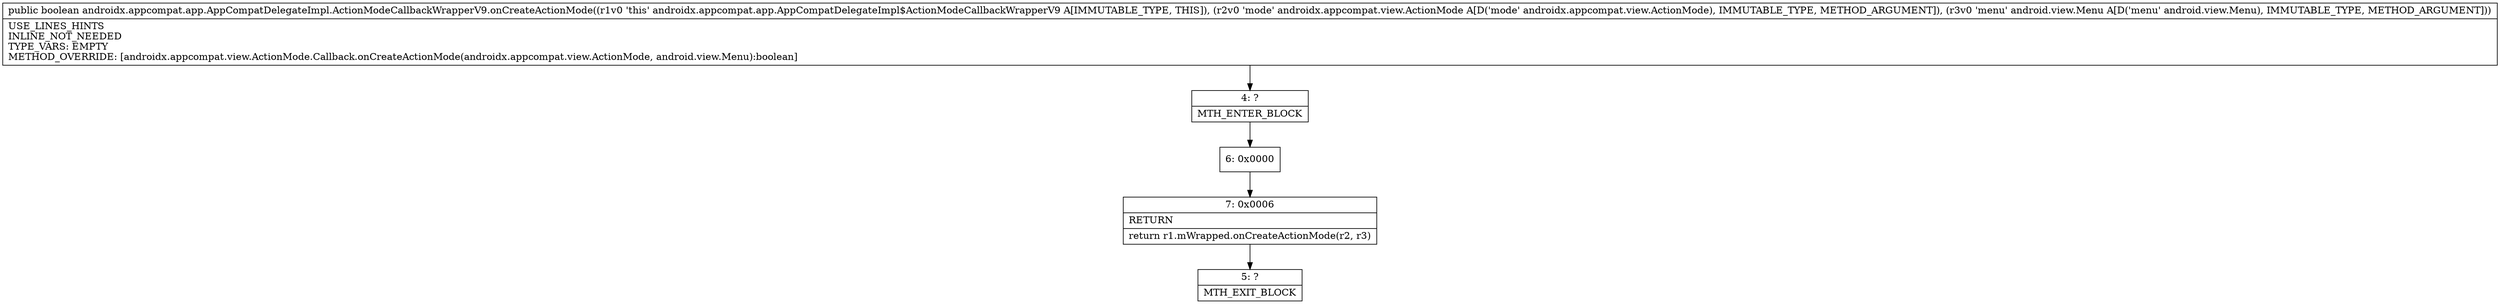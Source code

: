digraph "CFG forandroidx.appcompat.app.AppCompatDelegateImpl.ActionModeCallbackWrapperV9.onCreateActionMode(Landroidx\/appcompat\/view\/ActionMode;Landroid\/view\/Menu;)Z" {
Node_4 [shape=record,label="{4\:\ ?|MTH_ENTER_BLOCK\l}"];
Node_6 [shape=record,label="{6\:\ 0x0000}"];
Node_7 [shape=record,label="{7\:\ 0x0006|RETURN\l|return r1.mWrapped.onCreateActionMode(r2, r3)\l}"];
Node_5 [shape=record,label="{5\:\ ?|MTH_EXIT_BLOCK\l}"];
MethodNode[shape=record,label="{public boolean androidx.appcompat.app.AppCompatDelegateImpl.ActionModeCallbackWrapperV9.onCreateActionMode((r1v0 'this' androidx.appcompat.app.AppCompatDelegateImpl$ActionModeCallbackWrapperV9 A[IMMUTABLE_TYPE, THIS]), (r2v0 'mode' androidx.appcompat.view.ActionMode A[D('mode' androidx.appcompat.view.ActionMode), IMMUTABLE_TYPE, METHOD_ARGUMENT]), (r3v0 'menu' android.view.Menu A[D('menu' android.view.Menu), IMMUTABLE_TYPE, METHOD_ARGUMENT]))  | USE_LINES_HINTS\lINLINE_NOT_NEEDED\lTYPE_VARS: EMPTY\lMETHOD_OVERRIDE: [androidx.appcompat.view.ActionMode.Callback.onCreateActionMode(androidx.appcompat.view.ActionMode, android.view.Menu):boolean]\l}"];
MethodNode -> Node_4;Node_4 -> Node_6;
Node_6 -> Node_7;
Node_7 -> Node_5;
}

